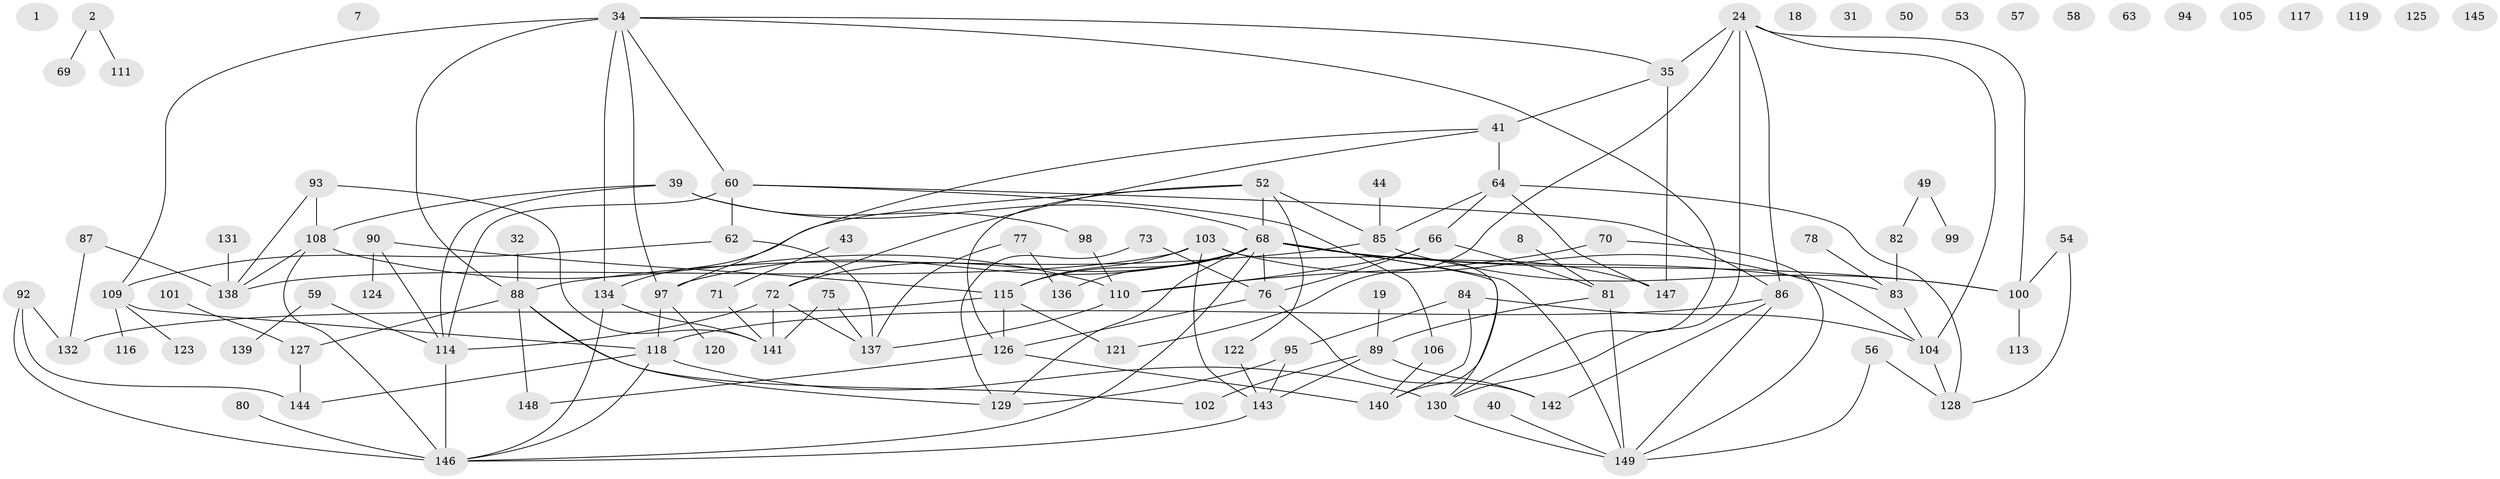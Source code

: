 // original degree distribution, {0: 0.10067114093959731, 2: 0.174496644295302, 1: 0.16778523489932887, 4: 0.16778523489932887, 3: 0.2080536912751678, 6: 0.06040268456375839, 5: 0.10738255033557047, 7: 0.013422818791946308}
// Generated by graph-tools (version 1.1) at 2025/42/03/04/25 21:42:55]
// undirected, 104 vertices, 151 edges
graph export_dot {
graph [start="1"]
  node [color=gray90,style=filled];
  1;
  2;
  7;
  8;
  18;
  19;
  24 [super="+22"];
  31;
  32;
  34 [super="+3+13"];
  35;
  39;
  40;
  41 [super="+14"];
  43;
  44;
  49;
  50;
  52 [super="+28"];
  53;
  54;
  56;
  57;
  58;
  59;
  60 [super="+16"];
  62;
  63;
  64 [super="+42"];
  66;
  68 [super="+65+55"];
  69;
  70;
  71;
  72;
  73;
  75 [super="+15"];
  76;
  77;
  78;
  80;
  81 [super="+47"];
  82;
  83;
  84;
  85 [super="+4"];
  86 [super="+38"];
  87;
  88 [super="+27"];
  89 [super="+74"];
  90;
  92;
  93;
  94;
  95;
  97 [super="+96"];
  98;
  99;
  100;
  101;
  102 [super="+36"];
  103;
  104 [super="+37"];
  105;
  106;
  108 [super="+61"];
  109;
  110 [super="+30+25+33"];
  111;
  113;
  114 [super="+91"];
  115 [super="+112"];
  116;
  117;
  118 [super="+107"];
  119;
  120;
  121;
  122;
  123;
  124;
  125;
  126 [super="+12+48"];
  127;
  128;
  129;
  130 [super="+23+51"];
  131;
  132;
  134 [super="+45"];
  136;
  137;
  138 [super="+79"];
  139;
  140;
  141 [super="+9"];
  142;
  143 [super="+5"];
  144;
  145;
  146 [super="+46+133"];
  147;
  148;
  149 [super="+135"];
  2 -- 69;
  2 -- 111;
  8 -- 81;
  19 -- 89;
  24 -- 35 [weight=2];
  24 -- 100;
  24 -- 121;
  24 -- 104;
  24 -- 86;
  24 -- 130;
  32 -- 88;
  34 -- 35;
  34 -- 88 [weight=2];
  34 -- 109;
  34 -- 97;
  34 -- 130;
  34 -- 60;
  34 -- 134;
  35 -- 41 [weight=2];
  35 -- 147;
  39 -- 98;
  39 -- 114 [weight=2];
  39 -- 68 [weight=2];
  39 -- 108;
  40 -- 149;
  41 -- 72;
  41 -- 64;
  41 -- 97;
  43 -- 71;
  44 -- 85;
  49 -- 82;
  49 -- 99;
  52 -- 122;
  52 -- 85;
  52 -- 134;
  52 -- 68;
  52 -- 126;
  54 -- 100;
  54 -- 128;
  56 -- 128;
  56 -- 149;
  59 -- 139;
  59 -- 114;
  60 -- 86;
  60 -- 114;
  60 -- 62;
  60 -- 106;
  62 -- 109;
  62 -- 137;
  64 -- 128;
  64 -- 147;
  64 -- 66;
  64 -- 85;
  66 -- 76;
  66 -- 81;
  66 -- 110;
  68 -- 76;
  68 -- 149 [weight=3];
  68 -- 129;
  68 -- 97;
  68 -- 100;
  68 -- 72;
  68 -- 136;
  68 -- 140;
  68 -- 115 [weight=2];
  68 -- 83;
  68 -- 147;
  68 -- 146;
  70 -- 149;
  70 -- 110;
  71 -- 141;
  72 -- 137;
  72 -- 141;
  72 -- 114;
  73 -- 76;
  73 -- 129;
  75 -- 137;
  75 -- 141;
  76 -- 142;
  76 -- 126;
  77 -- 136;
  77 -- 137;
  78 -- 83;
  80 -- 146;
  81 -- 89;
  81 -- 149 [weight=2];
  82 -- 83;
  83 -- 104;
  84 -- 95;
  84 -- 104;
  84 -- 140;
  85 -- 100;
  85 -- 88;
  86 -- 149;
  86 -- 118 [weight=2];
  86 -- 142;
  87 -- 132;
  87 -- 138;
  88 -- 127;
  88 -- 148;
  88 -- 129;
  88 -- 102;
  89 -- 142;
  89 -- 102;
  89 -- 143;
  90 -- 114 [weight=2];
  90 -- 124;
  90 -- 115;
  92 -- 132;
  92 -- 144;
  92 -- 146;
  93 -- 108;
  93 -- 138;
  93 -- 141;
  95 -- 129;
  95 -- 143;
  97 -- 120;
  97 -- 118 [weight=2];
  98 -- 110;
  100 -- 113;
  101 -- 127;
  103 -- 130;
  103 -- 143;
  103 -- 104;
  103 -- 115;
  103 -- 138;
  104 -- 128;
  106 -- 140;
  108 -- 146;
  108 -- 110;
  108 -- 138;
  109 -- 116;
  109 -- 118;
  109 -- 123;
  110 -- 137;
  114 -- 146 [weight=2];
  115 -- 132;
  115 -- 121;
  115 -- 126;
  118 -- 130;
  118 -- 144;
  118 -- 146;
  122 -- 143;
  126 -- 148;
  126 -- 140;
  127 -- 144;
  130 -- 149;
  131 -- 138;
  134 -- 146;
  134 -- 141;
  143 -- 146;
}
